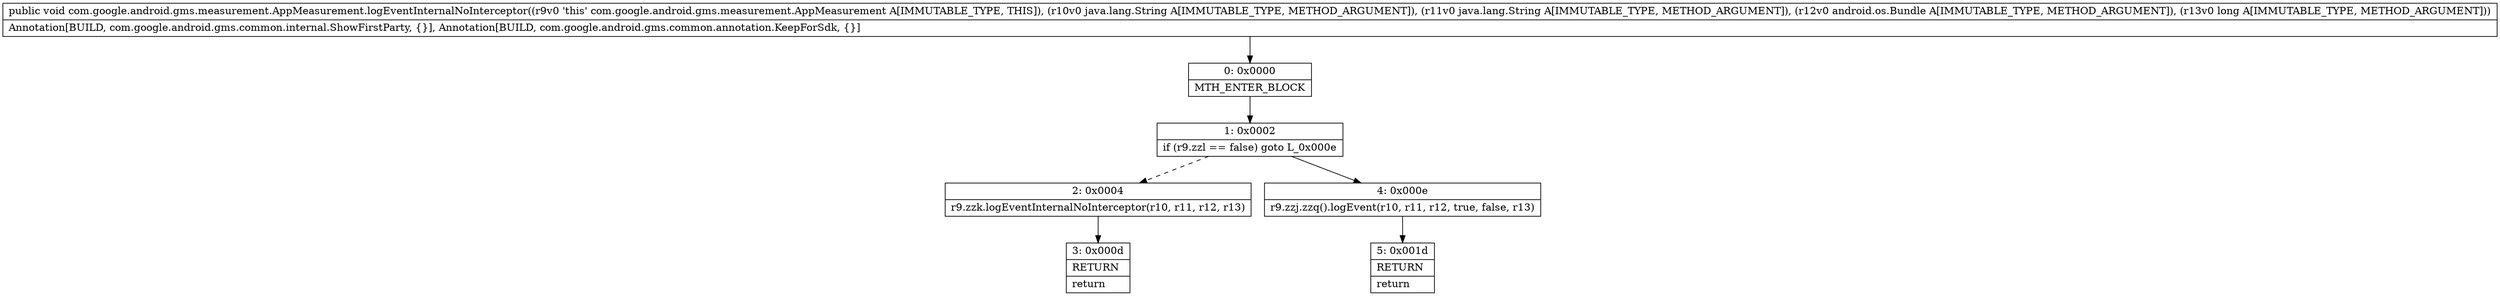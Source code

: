 digraph "CFG forcom.google.android.gms.measurement.AppMeasurement.logEventInternalNoInterceptor(Ljava\/lang\/String;Ljava\/lang\/String;Landroid\/os\/Bundle;J)V" {
Node_0 [shape=record,label="{0\:\ 0x0000|MTH_ENTER_BLOCK\l}"];
Node_1 [shape=record,label="{1\:\ 0x0002|if (r9.zzl == false) goto L_0x000e\l}"];
Node_2 [shape=record,label="{2\:\ 0x0004|r9.zzk.logEventInternalNoInterceptor(r10, r11, r12, r13)\l}"];
Node_3 [shape=record,label="{3\:\ 0x000d|RETURN\l|return\l}"];
Node_4 [shape=record,label="{4\:\ 0x000e|r9.zzj.zzq().logEvent(r10, r11, r12, true, false, r13)\l}"];
Node_5 [shape=record,label="{5\:\ 0x001d|RETURN\l|return\l}"];
MethodNode[shape=record,label="{public void com.google.android.gms.measurement.AppMeasurement.logEventInternalNoInterceptor((r9v0 'this' com.google.android.gms.measurement.AppMeasurement A[IMMUTABLE_TYPE, THIS]), (r10v0 java.lang.String A[IMMUTABLE_TYPE, METHOD_ARGUMENT]), (r11v0 java.lang.String A[IMMUTABLE_TYPE, METHOD_ARGUMENT]), (r12v0 android.os.Bundle A[IMMUTABLE_TYPE, METHOD_ARGUMENT]), (r13v0 long A[IMMUTABLE_TYPE, METHOD_ARGUMENT]))  | Annotation[BUILD, com.google.android.gms.common.internal.ShowFirstParty, \{\}], Annotation[BUILD, com.google.android.gms.common.annotation.KeepForSdk, \{\}]\l}"];
MethodNode -> Node_0;
Node_0 -> Node_1;
Node_1 -> Node_2[style=dashed];
Node_1 -> Node_4;
Node_2 -> Node_3;
Node_4 -> Node_5;
}

